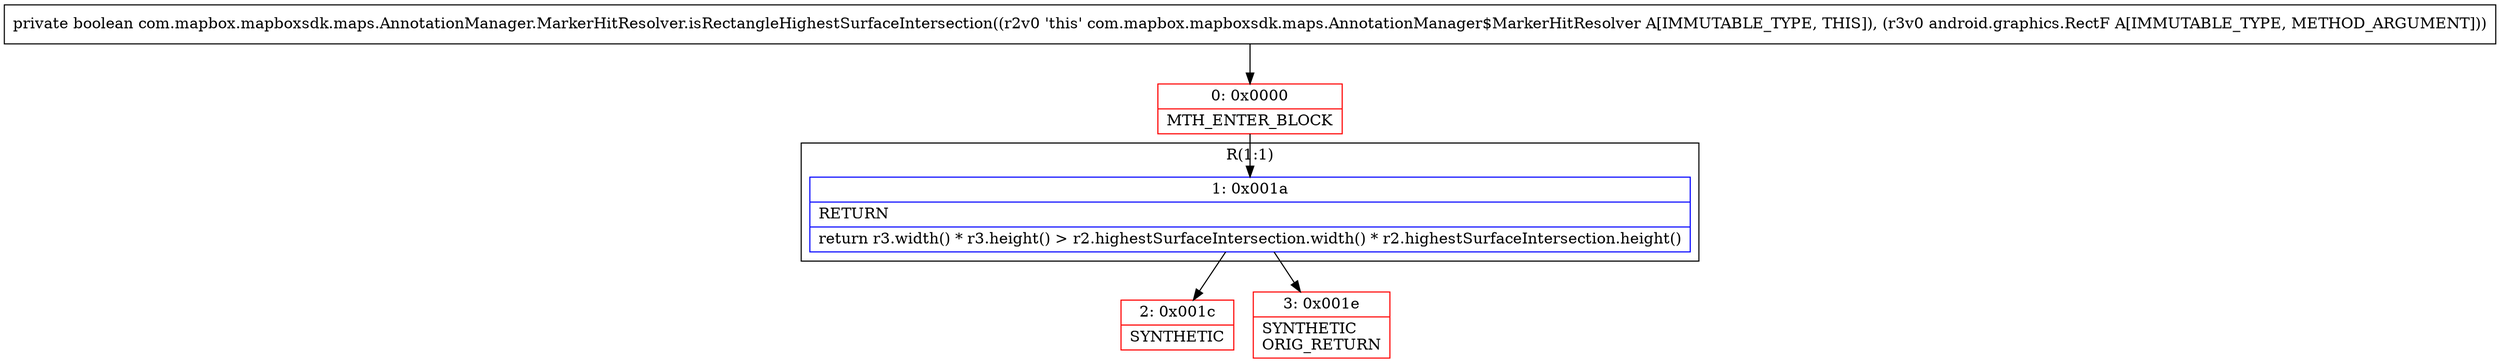 digraph "CFG forcom.mapbox.mapboxsdk.maps.AnnotationManager.MarkerHitResolver.isRectangleHighestSurfaceIntersection(Landroid\/graphics\/RectF;)Z" {
subgraph cluster_Region_1956265511 {
label = "R(1:1)";
node [shape=record,color=blue];
Node_1 [shape=record,label="{1\:\ 0x001a|RETURN\l|return r3.width() * r3.height() \> r2.highestSurfaceIntersection.width() * r2.highestSurfaceIntersection.height()\l}"];
}
Node_0 [shape=record,color=red,label="{0\:\ 0x0000|MTH_ENTER_BLOCK\l}"];
Node_2 [shape=record,color=red,label="{2\:\ 0x001c|SYNTHETIC\l}"];
Node_3 [shape=record,color=red,label="{3\:\ 0x001e|SYNTHETIC\lORIG_RETURN\l}"];
MethodNode[shape=record,label="{private boolean com.mapbox.mapboxsdk.maps.AnnotationManager.MarkerHitResolver.isRectangleHighestSurfaceIntersection((r2v0 'this' com.mapbox.mapboxsdk.maps.AnnotationManager$MarkerHitResolver A[IMMUTABLE_TYPE, THIS]), (r3v0 android.graphics.RectF A[IMMUTABLE_TYPE, METHOD_ARGUMENT])) }"];
MethodNode -> Node_0;
Node_1 -> Node_2;
Node_1 -> Node_3;
Node_0 -> Node_1;
}


